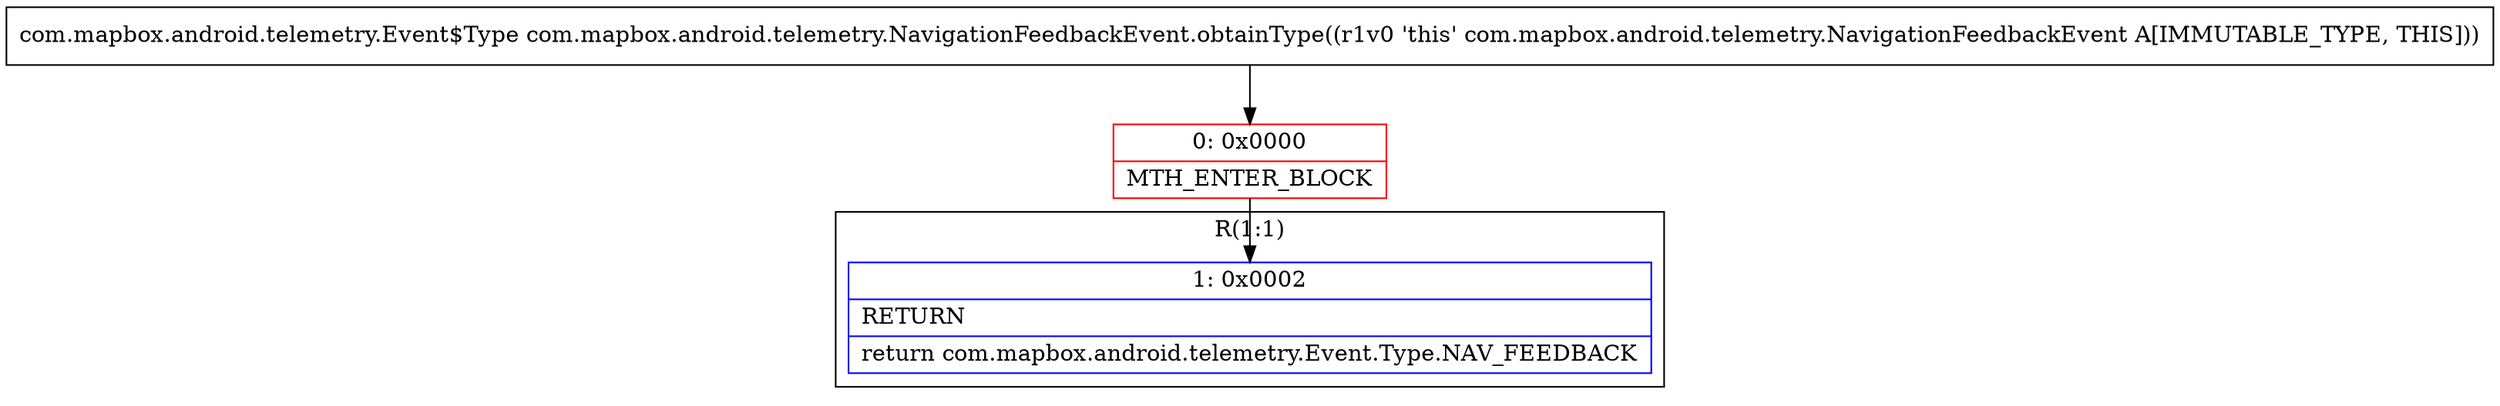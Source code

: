 digraph "CFG forcom.mapbox.android.telemetry.NavigationFeedbackEvent.obtainType()Lcom\/mapbox\/android\/telemetry\/Event$Type;" {
subgraph cluster_Region_1833420954 {
label = "R(1:1)";
node [shape=record,color=blue];
Node_1 [shape=record,label="{1\:\ 0x0002|RETURN\l|return com.mapbox.android.telemetry.Event.Type.NAV_FEEDBACK\l}"];
}
Node_0 [shape=record,color=red,label="{0\:\ 0x0000|MTH_ENTER_BLOCK\l}"];
MethodNode[shape=record,label="{com.mapbox.android.telemetry.Event$Type com.mapbox.android.telemetry.NavigationFeedbackEvent.obtainType((r1v0 'this' com.mapbox.android.telemetry.NavigationFeedbackEvent A[IMMUTABLE_TYPE, THIS])) }"];
MethodNode -> Node_0;
Node_0 -> Node_1;
}

